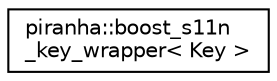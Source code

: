 digraph "Graphical Class Hierarchy"
{
  edge [fontname="Helvetica",fontsize="10",labelfontname="Helvetica",labelfontsize="10"];
  node [fontname="Helvetica",fontsize="10",shape=record];
  rankdir="LR";
  Node0 [label="piranha::boost_s11n\l_key_wrapper\< Key \>",height=0.2,width=0.4,color="black", fillcolor="white", style="filled",URL="$structpiranha_1_1boost__s11n__key__wrapper.html",tooltip="Wrapper for the serialization of keys via Boost. "];
}
